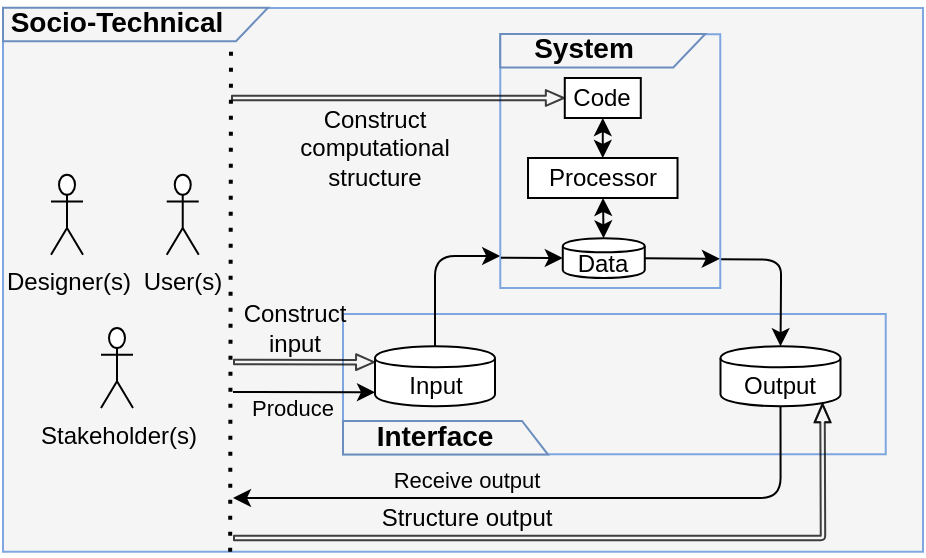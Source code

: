 <mxfile version="15.5.4" type="embed"><diagram id="23iRSUPoRavnBvh4doch" name="Page-1"><mxGraphModel dx="997" dy="-356" grid="1" gridSize="10" guides="1" tooltips="1" connect="1" arrows="1" fold="1" page="1" pageScale="1" pageWidth="827" pageHeight="1169" math="0" shadow="0"><root><mxCell id="0"/><mxCell id="1" parent="0"/><mxCell id="2" value="" style="whiteSpace=wrap;html=1;fontSize=18;fillColor=#f5f5f5;strokeColor=#7EA6E0;fontColor=#333333;arcSize=4;" vertex="1" parent="1"><mxGeometry x="184.5" y="1208" width="460" height="271.87" as="geometry"/></mxCell><mxCell id="3" value="" style="shape=manualInput;whiteSpace=wrap;html=1;flipV=0;flipH=1;rotation=90;size=16;fillColor=#F5F5F5;strokeColor=#6c8ebf;" vertex="1" parent="1"><mxGeometry x="242.37" y="1150" width="16.76" height="132.5" as="geometry"/></mxCell><mxCell id="4" value="&lt;b&gt;Socio-Technical&lt;br&gt;&lt;/b&gt;" style="text;html=1;strokeColor=none;fillColor=none;align=center;verticalAlign=middle;whiteSpace=wrap;fontSize=14;" vertex="1" parent="1"><mxGeometry x="183" y="1204.87" width="117" height="20" as="geometry"/></mxCell><mxCell id="5" value="Designer(s)" style="shape=umlActor;verticalLabelPosition=bottom;verticalAlign=top;html=1;outlineConnect=0;" vertex="1" parent="1"><mxGeometry x="208.5" y="1291.37" width="16" height="40" as="geometry"/></mxCell><mxCell id="6" value="" style="endArrow=none;dashed=1;html=1;dashPattern=1 3;strokeWidth=2;exitX=0.173;exitY=1;exitDx=0;exitDy=0;exitPerimeter=0;" edge="1" parent="1"><mxGeometry width="50" height="50" relative="1" as="geometry"><mxPoint x="298.08" y="1479.87" as="sourcePoint"/><mxPoint x="298.5" y="1228" as="targetPoint"/></mxGeometry></mxCell><mxCell id="7" value="User(s)" style="shape=umlActor;verticalLabelPosition=bottom;verticalAlign=top;html=1;outlineConnect=0;" vertex="1" parent="1"><mxGeometry x="266.37" y="1291.37" width="16" height="40" as="geometry"/></mxCell><mxCell id="8" value="Stakeholder(s)" style="shape=umlActor;verticalLabelPosition=bottom;verticalAlign=top;html=1;outlineConnect=0;" vertex="1" parent="1"><mxGeometry x="233.5" y="1368" width="16" height="40" as="geometry"/></mxCell><mxCell id="9" value="" style="group;" vertex="1" connectable="0" parent="1"><mxGeometry x="344.5" y="1361" width="281.37" height="70.5" as="geometry"/></mxCell><mxCell id="10" value="" style="whiteSpace=wrap;html=1;fontSize=18;fillColor=#f5f5f5;strokeColor=#7EA6E0;fontColor=#333333;arcSize=4;" vertex="1" parent="9"><mxGeometry x="10" width="271.37" height="70.13" as="geometry"/></mxCell><mxCell id="11" value="" style="shape=manualInput;whiteSpace=wrap;html=1;flipV=1;flipH=1;rotation=90;size=13;fillColor=#F5F5F5;strokeColor=#6c8ebf;direction=west;" vertex="1" parent="9"><mxGeometry x="52.87" y="10.63" width="16.76" height="102.5" as="geometry"/></mxCell><mxCell id="12" value="&lt;b&gt;Interface&lt;/b&gt;" style="text;html=1;strokeColor=none;fillColor=none;align=center;verticalAlign=middle;whiteSpace=wrap;fontSize=14;" vertex="1" parent="9"><mxGeometry x="12" y="50.5" width="87.37" height="20" as="geometry"/></mxCell><mxCell id="13" value="Output" style="shape=cylinder;whiteSpace=wrap;html=1;boundedLbl=1;backgroundOutline=1;" vertex="1" parent="9"><mxGeometry x="198.75" y="16.13" width="60" height="30" as="geometry"/></mxCell><mxCell id="14" value="Input" style="shape=cylinder;whiteSpace=wrap;html=1;boundedLbl=1;backgroundOutline=1;" vertex="1" parent="9"><mxGeometry x="26" y="16.13" width="60" height="30" as="geometry"/></mxCell><mxCell id="15" value="Receive output" style="endArrow=classic;html=1;labelBackgroundColor=none;exitX=0.5;exitY=1;exitDx=0;exitDy=0;edgeStyle=orthogonalEdgeStyle;" edge="1" parent="1" source="13"><mxGeometry x="0.271" y="-9" width="50" height="50" relative="1" as="geometry"><mxPoint x="575.87" y="1423" as="sourcePoint"/><mxPoint x="299.5" y="1453" as="targetPoint"/><Array as="points"><mxPoint x="573.5" y="1453"/></Array><mxPoint as="offset"/></mxGeometry></mxCell><mxCell id="16" value="Structure output" style="endArrow=block;html=1;shape=flexArrow;endSize=2.658;targetPerimeterSpacing=0;sourcePerimeterSpacing=0;startSize=6;width=2.222;endWidth=4.657;shadow=0;labelBackgroundColor=none;fontSize=12;opacity=75;entryX=0.85;entryY=0.95;entryDx=0;entryDy=0;entryPerimeter=0;" edge="1" parent="1" target="13"><mxGeometry x="-0.356" y="10" width="50" height="50" relative="1" as="geometry"><mxPoint x="299.5" y="1473" as="sourcePoint"/><mxPoint x="568.31" y="1563" as="targetPoint"/><mxPoint as="offset"/><Array as="points"><mxPoint x="594.5" y="1473"/></Array></mxGeometry></mxCell><mxCell id="17" value="Construct &lt;br&gt;input" style="endArrow=block;html=1;shape=flexArrow;endSize=2.658;targetPerimeterSpacing=0;sourcePerimeterSpacing=0;startSize=6;width=2.222;endWidth=4.657;shadow=0;labelBackgroundColor=none;fontSize=12;opacity=75;" edge="1" parent="1"><mxGeometry x="-10.5" y="-522" width="50" height="50" as="geometry"><mxPoint x="299.5" y="1385" as="sourcePoint"/><mxPoint x="370.5" y="1385.091" as="targetPoint"/><mxPoint x="-5" y="-17" as="offset"/></mxGeometry></mxCell><mxCell id="18" style="edgeStyle=orthogonalEdgeStyle;orthogonalLoop=1;jettySize=auto;html=1;entryX=0;entryY=0.877;entryDx=0;entryDy=0;entryPerimeter=0;" edge="1" parent="1" source="14" target="22"><mxGeometry relative="1" as="geometry"><mxPoint x="429.387" y="1318.033" as="targetPoint"/><Array as="points"><mxPoint x="400.5" y="1332"/><mxPoint x="433.5" y="1332"/></Array></mxGeometry></mxCell><mxCell id="19" value="Produce" style="endArrow=classic;html=1;labelBackgroundColor=none;entryX=0;entryY=0.7;entryDx=0;entryDy=0;" edge="1" parent="1"><mxGeometry x="-0.154" y="-8" width="50" height="50" relative="1" as="geometry"><mxPoint x="299.5" y="1400" as="sourcePoint"/><mxPoint x="370.5" y="1400.13" as="targetPoint"/><mxPoint as="offset"/></mxGeometry></mxCell><mxCell id="20" value="" style="endArrow=classic;html=1;exitX=0.998;exitY=0.887;exitDx=0;exitDy=0;exitPerimeter=0;edgeStyle=orthogonalEdgeStyle;entryX=0.5;entryY=0;entryDx=0;entryDy=0;" edge="1" parent="1" source="22" target="13"><mxGeometry width="50" height="50" relative="1" as="geometry"><mxPoint x="541.504" y="1318.207" as="sourcePoint"/><mxPoint x="599.5" y="1318" as="targetPoint"/><Array as="points"><mxPoint x="573.5" y="1334"/><mxPoint x="573.5" y="1348"/><mxPoint x="573.5" y="1348"/></Array></mxGeometry></mxCell><mxCell id="21" value="" style="group;" vertex="1" connectable="0" parent="1"><mxGeometry x="433.14" y="1218" width="110" height="130" as="geometry"/></mxCell><mxCell id="22" value="" style="whiteSpace=wrap;html=1;fontSize=18;fillColor=#f5f5f5;strokeColor=#7EA6E0;fontColor=#333333;arcSize=4;" vertex="1" parent="21"><mxGeometry y="3.13" width="110" height="126.87" as="geometry"/></mxCell><mxCell id="23" value="" style="shape=manualInput;whiteSpace=wrap;html=1;flipV=0;flipH=1;rotation=90;size=16;fillColor=#F5F5F5;strokeColor=#6c8ebf;" vertex="1" parent="21"><mxGeometry x="42.87" y="-39.87" width="16.76" height="102.5" as="geometry"/></mxCell><mxCell id="24" value="&lt;b&gt;System&lt;/b&gt;" style="text;html=1;strokeColor=none;fillColor=none;align=center;verticalAlign=middle;whiteSpace=wrap;fontSize=14;" vertex="1" parent="21"><mxGeometry x="3" width="78.37" height="20" as="geometry"/></mxCell><mxCell id="25" style="orthogonalLoop=1;jettySize=auto;html=1;entryX=0.998;entryY=0.885;entryDx=0;entryDy=0;entryPerimeter=0;" edge="1" parent="21" source="30" target="22"><mxGeometry as="geometry"><mxPoint x="114.68" y="70.13" as="targetPoint"/><mxPoint x="94.75" y="70" as="sourcePoint"/></mxGeometry></mxCell><mxCell id="26" value="" style="endArrow=classic;html=1;exitX=0.003;exitY=0.881;exitDx=0;exitDy=0;exitPerimeter=0;" edge="1" parent="21" source="22" target="30"><mxGeometry x="-0.68" y="39.9" width="50" height="50" as="geometry"><mxPoint x="1.137e-13" y="110.03" as="sourcePoint"/><mxPoint x="19.32" y="109.9" as="targetPoint"/></mxGeometry></mxCell><mxCell id="27" value="Code" style="whiteSpace=wrap;html=1;" vertex="1" parent="21"><mxGeometry x="32.25" y="25" width="38" height="20" as="geometry"/></mxCell><mxCell id="28" value="Processor" style="whiteSpace=wrap;html=1;" vertex="1" parent="21"><mxGeometry x="13.87" y="65" width="74.75" height="20" as="geometry"/></mxCell><mxCell id="29" value="" style="endArrow=classic;startArrow=classic;html=1;entryX=0.5;entryY=1;entryDx=0;entryDy=0;" edge="1" parent="21" source="28" target="27"><mxGeometry width="50" height="50" as="geometry"><mxPoint x="57.377" y="60" as="sourcePoint"/><mxPoint x="17.55" y="45" as="targetPoint"/></mxGeometry></mxCell><mxCell id="30" value="Data" style="shape=cylinder;whiteSpace=wrap;html=1;boundedLbl=1;backgroundOutline=1;" vertex="1" parent="21"><mxGeometry x="31.25" y="105.13" width="41" height="19.87" as="geometry"/></mxCell><mxCell id="31" value="" style="endArrow=classic;startArrow=classic;html=1;" edge="1" parent="21" source="28" target="30"><mxGeometry width="50" height="50" as="geometry"><mxPoint x="57.377" y="80" as="sourcePoint"/><mxPoint x="57.38" y="100" as="targetPoint"/></mxGeometry></mxCell><mxCell id="32" value="Construct&lt;br&gt;computational&lt;br&gt;structure" style="endArrow=block;html=1;shape=flexArrow;endSize=2.658;targetPerimeterSpacing=0;sourcePerimeterSpacing=0;startSize=6;width=2.222;endWidth=4.657;shadow=0;labelBackgroundColor=none;fontSize=12;opacity=75;entryX=0;entryY=0.5;entryDx=0;entryDy=0;" edge="1" parent="1" target="27"><mxGeometry x="-0.149" y="-25" width="50" height="50" relative="1" as="geometry"><mxPoint x="298.5" y="1253" as="sourcePoint"/><mxPoint x="433.14" y="1258" as="targetPoint"/><mxPoint as="offset"/></mxGeometry></mxCell></root></mxGraphModel></diagram></mxfile>